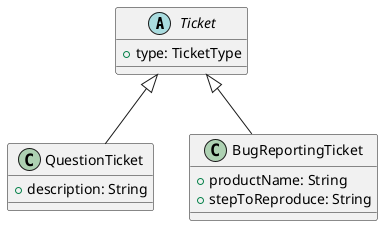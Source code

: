 @startuml ticket

abstract class Ticket {
    +type: TicketType
}

class QuestionTicket {
    +description: String
}

class BugReportingTicket {
    +productName: String
    +stepToReproduce: String
}

Ticket <|-- QuestionTicket
Ticket <|-- BugReportingTicket

@enduml